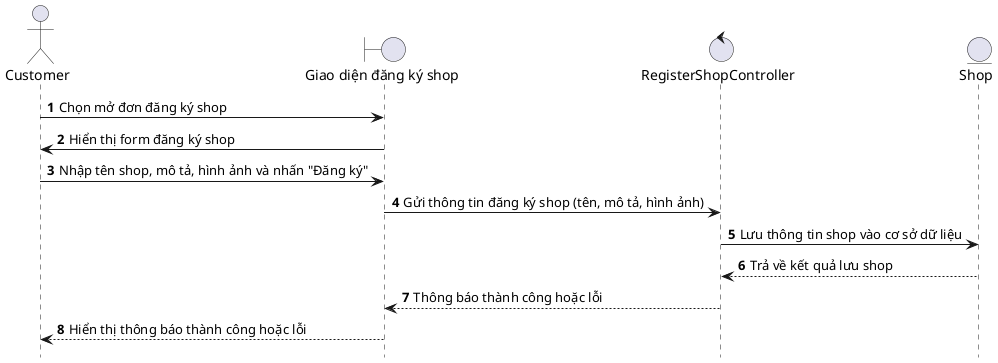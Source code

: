 @startuml RegisterShop

hide footbox
autonumber
actor Customer as customer
boundary "Giao diện đăng ký shop" as registerShopUI
control "RegisterShopController" as registerShopController
entity "Shop" as shopEntity

customer -> registerShopUI: Chọn mở đơn đăng ký shop
registerShopUI -> customer: Hiển thị form đăng ký shop
customer -> registerShopUI: Nhập tên shop, mô tả, hình ảnh và nhấn "Đăng ký"
registerShopUI -> registerShopController: Gửi thông tin đăng ký shop (tên, mô tả, hình ảnh)
registerShopController -> shopEntity: Lưu thông tin shop vào cơ sở dữ liệu
shopEntity --> registerShopController: Trả về kết quả lưu shop
registerShopController --> registerShopUI: Thông báo thành công hoặc lỗi
registerShopUI --> customer: Hiển thị thông báo thành công hoặc lỗi

@enduml
